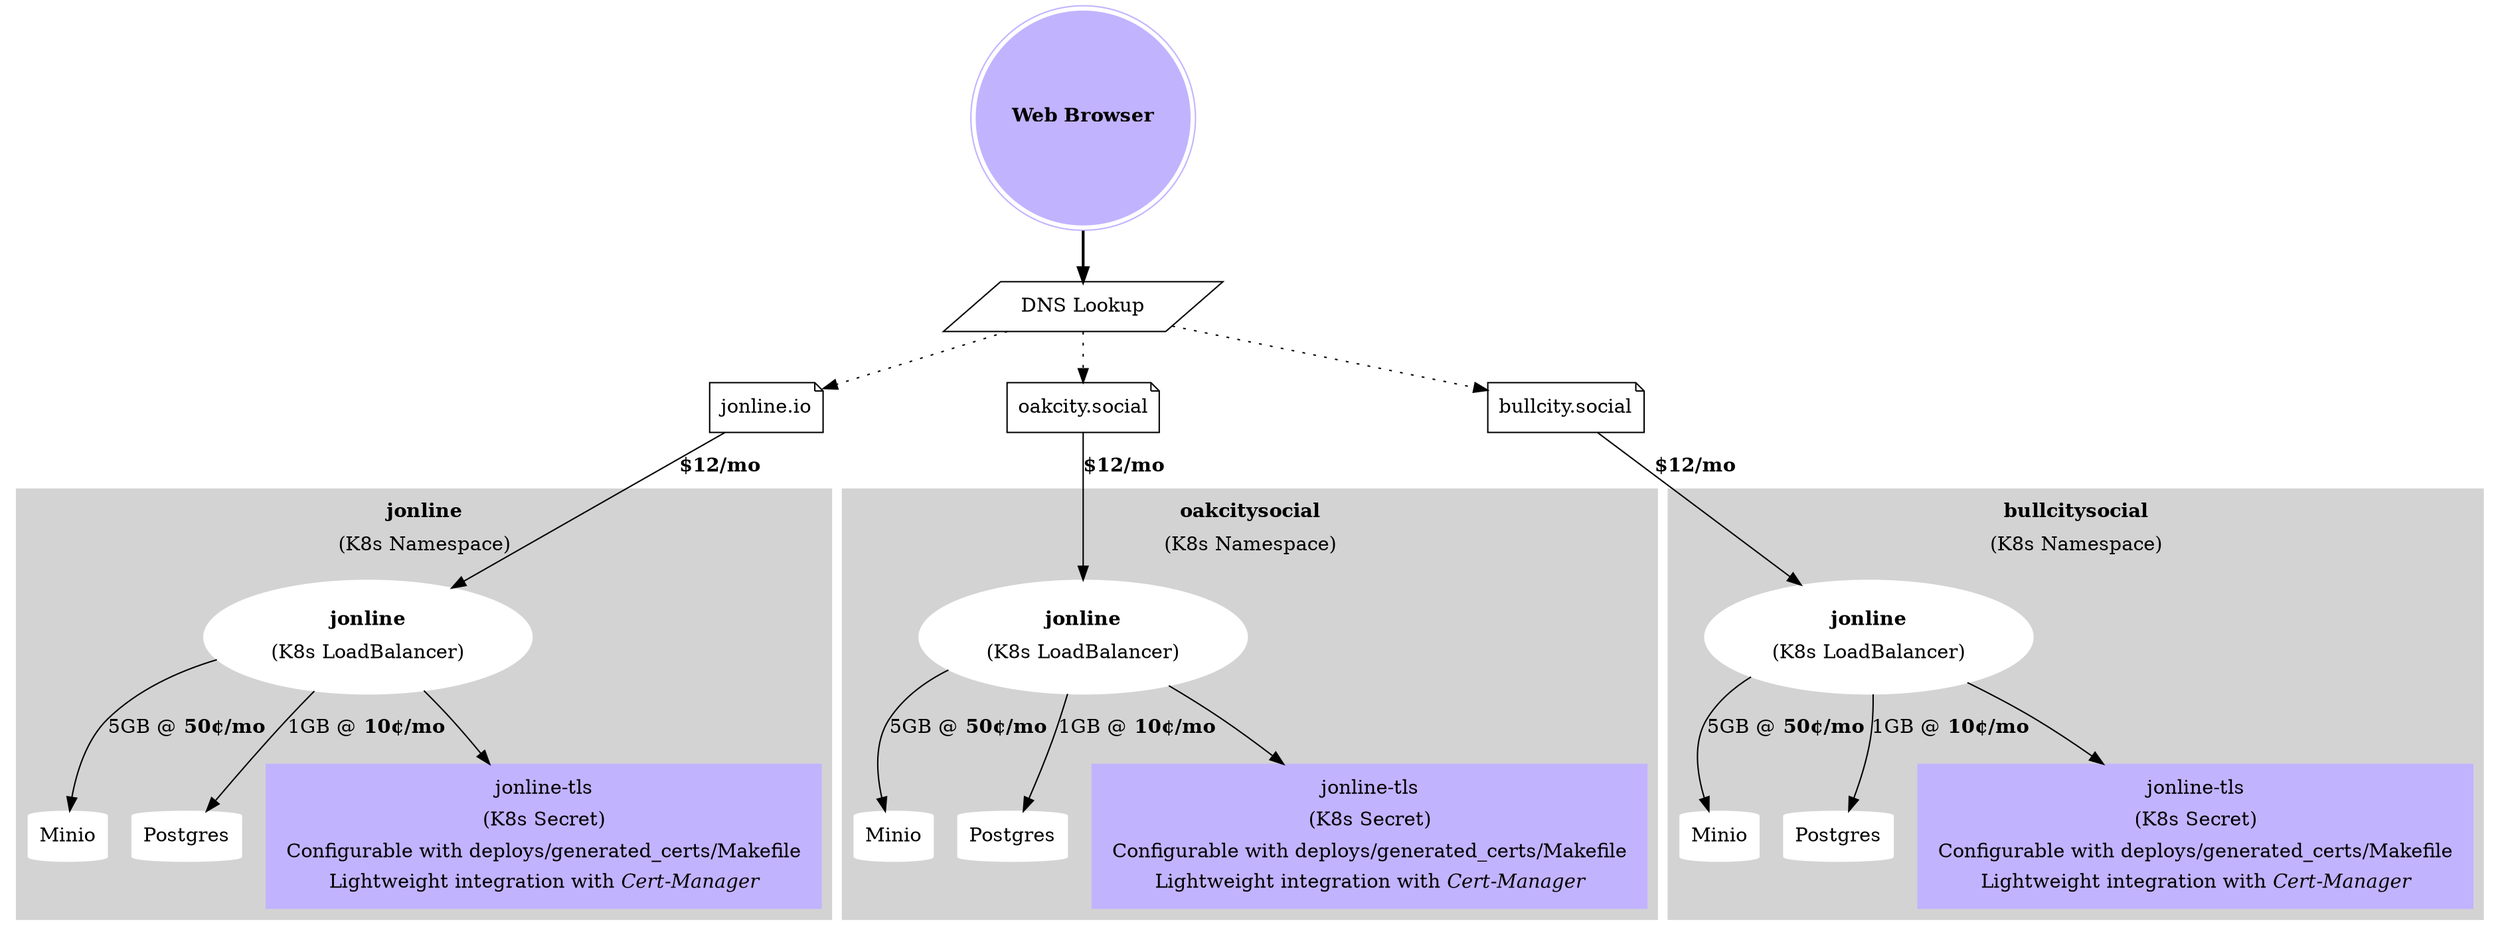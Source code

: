 digraph G {
  size = "100,100";
  browser [shape = doublecircle;style = filled;color = ".7 .3 1.0";label = <<b>Web Browser</b>>;];
  resolve_dns [shape=parallelogram label = "DNS Lookup";];
  browser -> resolve_dns [style = bold;];
  jonlineio [shape=note label = "jonline.io";];
  oakcitysocial [shape=note label = "oakcity.social";];
  bullcitysocial [shape=note label = "bullcity.social";];
  
  resolve_dns -> jonlineio [style = dotted;];
  resolve_dns -> oakcitysocial [style = dotted;];
  resolve_dns -> bullcitysocial [style = dotted;];
  
  subgraph cluster0 {
    label = <<table><tr><td><b>jonline</b></td></tr><tr><td>(K8s Namespace)</td></tr></table>>;
    node [style = filled; color = white;];
    style = filled;
    color = lightgrey;
    
    jonline0 [label = <<table><tr><td><b>jonline</b></td></tr><tr><td>(K8s LoadBalancer)</td></tr></table>>];
    minio0 [shape=cylinder label = "Minio";];
    postgres0 [shape=cylinder label = "Postgres";];
    tls0 [shape = "box";color = ".7 .3 1.0";label = <<table><tr><td>jonline-tls</td></tr><tr><td>(K8s Secret)</td></tr><tr><td>Configurable with deploys/generated_certs/Makefile</td></tr><tr><td>Lightweight integration with&nbsp;<i>Cert-Manager</i></td></tr></table>>;];
    
    jonline0 -> minio0 [label=<5GB @ <b>50¢/mo</b>>];
    jonline0 -> postgres0 [label=<1GB @ <b>10¢/mo</b>>];
    jonline0 -> tls0;
  }
  
  jonlineio -> jonline0 [label=<<b>$12/mo</b>>];
  
  subgraph cluster1 {
    label = <<table><tr><td><b>oakcitysocial</b></td></tr><tr><td>(K8s Namespace)</td></tr></table>>;
    node [style = filled; color = white;];
    style = filled;
    color = lightgrey;
    
    jonline1 [label = <<table><tr><td><b>jonline</b></td></tr><tr><td>(K8s LoadBalancer)</td></tr></table>>;];
    minio1 [shape=cylinder label = "Minio";];
    postgres1 [shape=cylinder label = "Postgres";];
    
    jonline1 -> minio1 [label=<5GB @ <b>50¢/mo</b>>];
    jonline1 -> postgres1 [label=<1GB @ <b>10¢/mo</b>>];
    tls1 [shape = "box";color = ".7 .3 1.0";label = <<table><tr><td>jonline-tls</td></tr><tr><td>(K8s Secret)</td></tr><tr><td>Configurable with deploys/generated_certs/Makefile</td></tr><tr><td>Lightweight integration with&nbsp;<i>Cert-Manager</i></td></tr></table>>;];
    jonline1 -> tls1;
  }
  oakcitysocial -> jonline1 [label=<<b>$12/mo</b>>];
  
  subgraph cluster2 {
    label = <<table><tr><td><b>bullcitysocial</b></td></tr><tr><td>(K8s Namespace)</td></tr></table>>;
    node [style = filled; color = white;];
    style = filled;
    color = lightgrey;
    
    jonline2 [label = <<table><tr><td><b>jonline</b></td></tr><tr><td>(K8s LoadBalancer)</td></tr></table>>;];
    minio2 [label = "Minio" shape=cylinder];
    postgres2 [label = "Postgres" shape=cylinder];
    
    jonline2 -> minio2 [label=<5GB @ <b>50¢/mo</b>>];
    jonline2 -> postgres2 [label=<1GB @ <b>10¢/mo</b>>];
    tls2 [shape = "box";color = ".7 .3 1.0";label = <<table><tr><td>jonline-tls</td></tr><tr><td>(K8s Secret)</td></tr><tr><td>Configurable with deploys/generated_certs/Makefile</td></tr><tr><td>Lightweight integration with&nbsp;<i>Cert-Manager</i></td></tr></table>>;];
    jonline2 -> tls2;
  }
  bullcitysocial -> jonline2 [label=<<b>$12/mo</b>>];
  
  // certs -> tls0;
  // certs -> tls1;
  // certs -> tls2;
  // resolve_dns ->  [style=dotted] bullcitysocial;
  // execute -> { make_string; printf}
  // jonlineio -> make_string;
  // edge [color=red];
  // jbl -> printf [style=bold,label="100 times"];
  // make_string [label="make a\nstring"];
  // node [shape=box,style=filled,color=".7 .3 1.0"];
  // execute -> compare;
}